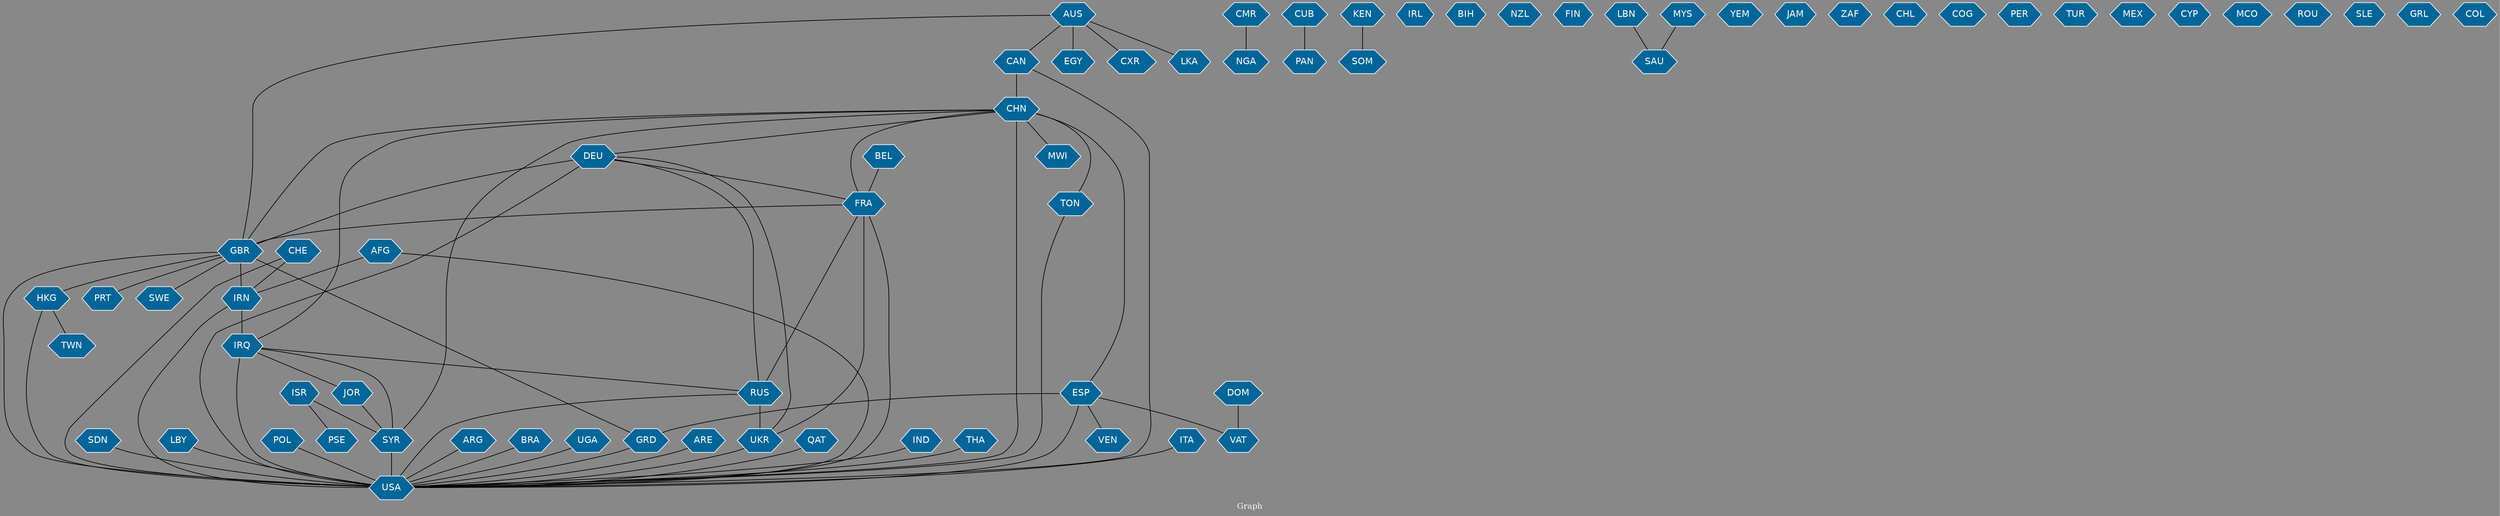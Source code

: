 // Countries together in item graph
graph {
	graph [bgcolor="#888888" fontcolor=white fontsize=12 label="Graph" outputorder=edgesfirst overlap=prism]
	node [color=white fillcolor="#006699" fontcolor=white fontname=Helvetica shape=hexagon style=filled]
	edge [arrowhead=open color=black fontcolor=white fontname=Courier fontsize=12]
		USA [label=USA]
		HKG [label=HKG]
		RUS [label=RUS]
		ITA [label=ITA]
		UKR [label=UKR]
		VAT [label=VAT]
		SYR [label=SYR]
		IRQ [label=IRQ]
		SDN [label=SDN]
		CHN [label=CHN]
		NGA [label=NGA]
		LBY [label=LBY]
		ISR [label=ISR]
		CUB [label=CUB]
		PAN [label=PAN]
		ESP [label=ESP]
		IRN [label=IRN]
		AUS [label=AUS]
		EGY [label=EGY]
		CAN [label=CAN]
		KEN [label=KEN]
		IRL [label=IRL]
		POL [label=POL]
		GBR [label=GBR]
		AFG [label=AFG]
		MWI [label=MWI]
		ARG [label=ARG]
		BRA [label=BRA]
		PRT [label=PRT]
		BIH [label=BIH]
		NZL [label=NZL]
		UGA [label=UGA]
		FRA [label=FRA]
		SWE [label=SWE]
		ARE [label=ARE]
		DEU [label=DEU]
		QAT [label=QAT]
		CHE [label=CHE]
		FIN [label=FIN]
		LBN [label=LBN]
		"CXR " [label="CXR "]
		YEM [label=YEM]
		GRD [label=GRD]
		SOM [label=SOM]
		JOR [label=JOR]
		JAM [label=JAM]
		ZAF [label=ZAF]
		DOM [label=DOM]
		CMR [label=CMR]
		PSE [label=PSE]
		CHL [label=CHL]
		VEN [label=VEN]
		COG [label=COG]
		SAU [label=SAU]
		PER [label=PER]
		IND [label=IND]
		TWN [label=TWN]
		LKA [label=LKA]
		TUR [label=TUR]
		MEX [label=MEX]
		CYP [label=CYP]
		MYS [label=MYS]
		TON [label=TON]
		BEL [label=BEL]
		MCO [label=MCO]
		ROU [label=ROU]
		SLE [label=SLE]
		GRL [label=GRL]
		THA [label=THA]
		COL [label=COL]
			HKG -- USA [weight=1]
			FRA -- USA [weight=3]
			SYR -- USA [weight=4]
			GBR -- IRN [weight=3]
			ISR -- PSE [weight=4]
			DEU -- RUS [weight=1]
			MYS -- SAU [weight=1]
			FRA -- GBR [weight=1]
			CHN -- USA [weight=16]
			CUB -- PAN [weight=1]
			IRN -- IRQ [weight=7]
			GRD -- USA [weight=2]
			QAT -- USA [weight=1]
			ISR -- SYR [weight=3]
			CHN -- TON [weight=1]
			CAN -- USA [weight=2]
			CHN -- GBR [weight=4]
			ARG -- USA [weight=1]
			IRQ -- USA [weight=31]
			AUS -- CAN [weight=1]
			DEU -- UKR [weight=1]
			GBR -- SWE [weight=1]
			IND -- USA [weight=1]
			UGA -- USA [weight=1]
			ESP -- VEN [weight=1]
			FRA -- UKR [weight=1]
			AFG -- IRN [weight=1]
			GBR -- HKG [weight=1]
			IRQ -- JOR [weight=2]
			DOM -- VAT [weight=1]
			DEU -- FRA [weight=2]
			CHE -- IRN [weight=1]
			DEU -- GBR [weight=2]
			THA -- USA [weight=1]
			GBR -- PRT [weight=1]
			IRQ -- RUS [weight=1]
			AFG -- USA [weight=6]
			TON -- USA [weight=1]
			CAN -- CHN [weight=8]
			AUS -- LKA [weight=1]
			CHN -- DEU [weight=1]
			CHE -- USA [weight=1]
			BEL -- FRA [weight=2]
			RUS -- USA [weight=7]
			ESP -- GRD [weight=2]
			DEU -- USA [weight=3]
			RUS -- UKR [weight=26]
			CHN -- IRQ [weight=1]
			CHN -- MWI [weight=1]
			IRQ -- SYR [weight=6]
			FRA -- RUS [weight=1]
			IRN -- USA [weight=6]
			LBY -- USA [weight=1]
			LBN -- SAU [weight=1]
			CHN -- FRA [weight=1]
			JOR -- SYR [weight=1]
			UKR -- USA [weight=2]
			CHN -- SYR [weight=1]
			SDN -- USA [weight=1]
			KEN -- SOM [weight=3]
			ESP -- USA [weight=3]
			CHN -- ESP [weight=2]
			HKG -- TWN [weight=1]
			AUS -- GBR [weight=1]
			AUS -- "CXR " [weight=1]
			ESP -- VAT [weight=1]
			POL -- USA [weight=1]
			GBR -- USA [weight=3]
			ARE -- USA [weight=1]
			GBR -- GRD [weight=1]
			BRA -- USA [weight=1]
			AUS -- EGY [weight=1]
			CMR -- NGA [weight=1]
			ITA -- USA [weight=1]
}